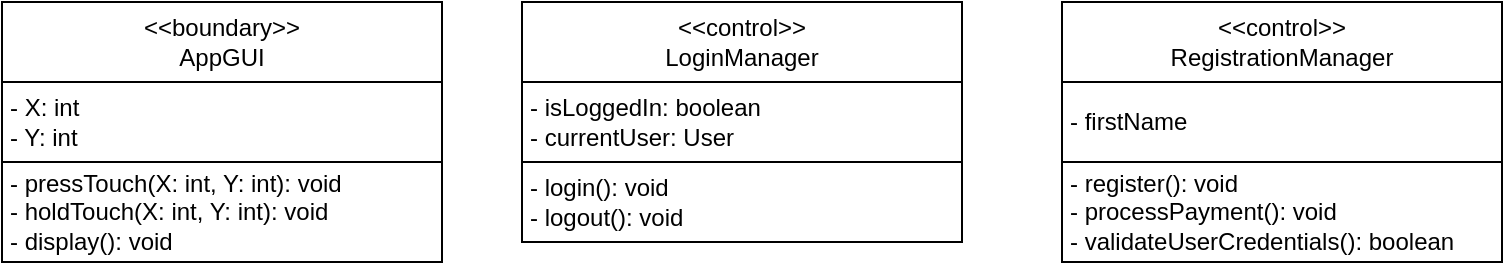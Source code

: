 <mxfile version="20.6.1" type="github">
  <diagram id="C5RBs43oDa-KdzZeNtuy" name="Page-1">
    <mxGraphModel dx="1651" dy="875" grid="1" gridSize="10" guides="1" tooltips="1" connect="1" arrows="1" fold="1" page="1" pageScale="1" pageWidth="827" pageHeight="1169" math="0" shadow="0">
      <root>
        <mxCell id="WIyWlLk6GJQsqaUBKTNV-0" />
        <mxCell id="WIyWlLk6GJQsqaUBKTNV-1" parent="WIyWlLk6GJQsqaUBKTNV-0" />
        <mxCell id="w24_xTTsymOZ64Kal-NZ-0" value="&amp;lt;&amp;lt;boundary&amp;gt;&amp;gt;&lt;br&gt;AppGUI" style="rounded=0;whiteSpace=wrap;html=1;" vertex="1" parent="WIyWlLk6GJQsqaUBKTNV-1">
          <mxGeometry x="-790" y="40" width="220" height="40" as="geometry" />
        </mxCell>
        <mxCell id="w24_xTTsymOZ64Kal-NZ-1" value="- X: int&lt;br&gt;- Y: int" style="rounded=0;whiteSpace=wrap;html=1;align=left;spacingLeft=2;" vertex="1" parent="WIyWlLk6GJQsqaUBKTNV-1">
          <mxGeometry x="-790" y="80" width="220" height="40" as="geometry" />
        </mxCell>
        <mxCell id="w24_xTTsymOZ64Kal-NZ-2" value="- pressTouch(X: int, Y: int): void&lt;br&gt;- holdTouch(X: int, Y: int): void&lt;br&gt;- display(): void" style="rounded=0;whiteSpace=wrap;html=1;align=left;spacingLeft=2;" vertex="1" parent="WIyWlLk6GJQsqaUBKTNV-1">
          <mxGeometry x="-790" y="120" width="220" height="50" as="geometry" />
        </mxCell>
        <mxCell id="w24_xTTsymOZ64Kal-NZ-3" value="&amp;lt;&amp;lt;control&amp;gt;&amp;gt;&lt;br&gt;LoginManager" style="rounded=0;whiteSpace=wrap;html=1;" vertex="1" parent="WIyWlLk6GJQsqaUBKTNV-1">
          <mxGeometry x="-530" y="40" width="220" height="40" as="geometry" />
        </mxCell>
        <mxCell id="w24_xTTsymOZ64Kal-NZ-4" value="- isLoggedIn: boolean&lt;br&gt;- currentUser: User" style="rounded=0;whiteSpace=wrap;html=1;align=left;spacingLeft=2;" vertex="1" parent="WIyWlLk6GJQsqaUBKTNV-1">
          <mxGeometry x="-530" y="80" width="220" height="40" as="geometry" />
        </mxCell>
        <mxCell id="w24_xTTsymOZ64Kal-NZ-5" value="- login(): void&lt;br&gt;- logout(): void" style="rounded=0;whiteSpace=wrap;html=1;align=left;spacingLeft=2;" vertex="1" parent="WIyWlLk6GJQsqaUBKTNV-1">
          <mxGeometry x="-530" y="120" width="220" height="40" as="geometry" />
        </mxCell>
        <mxCell id="w24_xTTsymOZ64Kal-NZ-6" value="&amp;lt;&amp;lt;control&amp;gt;&amp;gt;&lt;br&gt;RegistrationManager" style="rounded=0;whiteSpace=wrap;html=1;" vertex="1" parent="WIyWlLk6GJQsqaUBKTNV-1">
          <mxGeometry x="-260" y="40" width="220" height="40" as="geometry" />
        </mxCell>
        <mxCell id="w24_xTTsymOZ64Kal-NZ-7" value="- firstName" style="rounded=0;whiteSpace=wrap;html=1;align=left;spacingLeft=2;" vertex="1" parent="WIyWlLk6GJQsqaUBKTNV-1">
          <mxGeometry x="-260" y="80" width="220" height="40" as="geometry" />
        </mxCell>
        <mxCell id="w24_xTTsymOZ64Kal-NZ-8" value="- register(): void&lt;br&gt;- processPayment(): void&lt;br&gt;- validateUserCredentials(): boolean" style="rounded=0;whiteSpace=wrap;html=1;align=left;spacingLeft=2;" vertex="1" parent="WIyWlLk6GJQsqaUBKTNV-1">
          <mxGeometry x="-260" y="120" width="220" height="50" as="geometry" />
        </mxCell>
      </root>
    </mxGraphModel>
  </diagram>
</mxfile>
